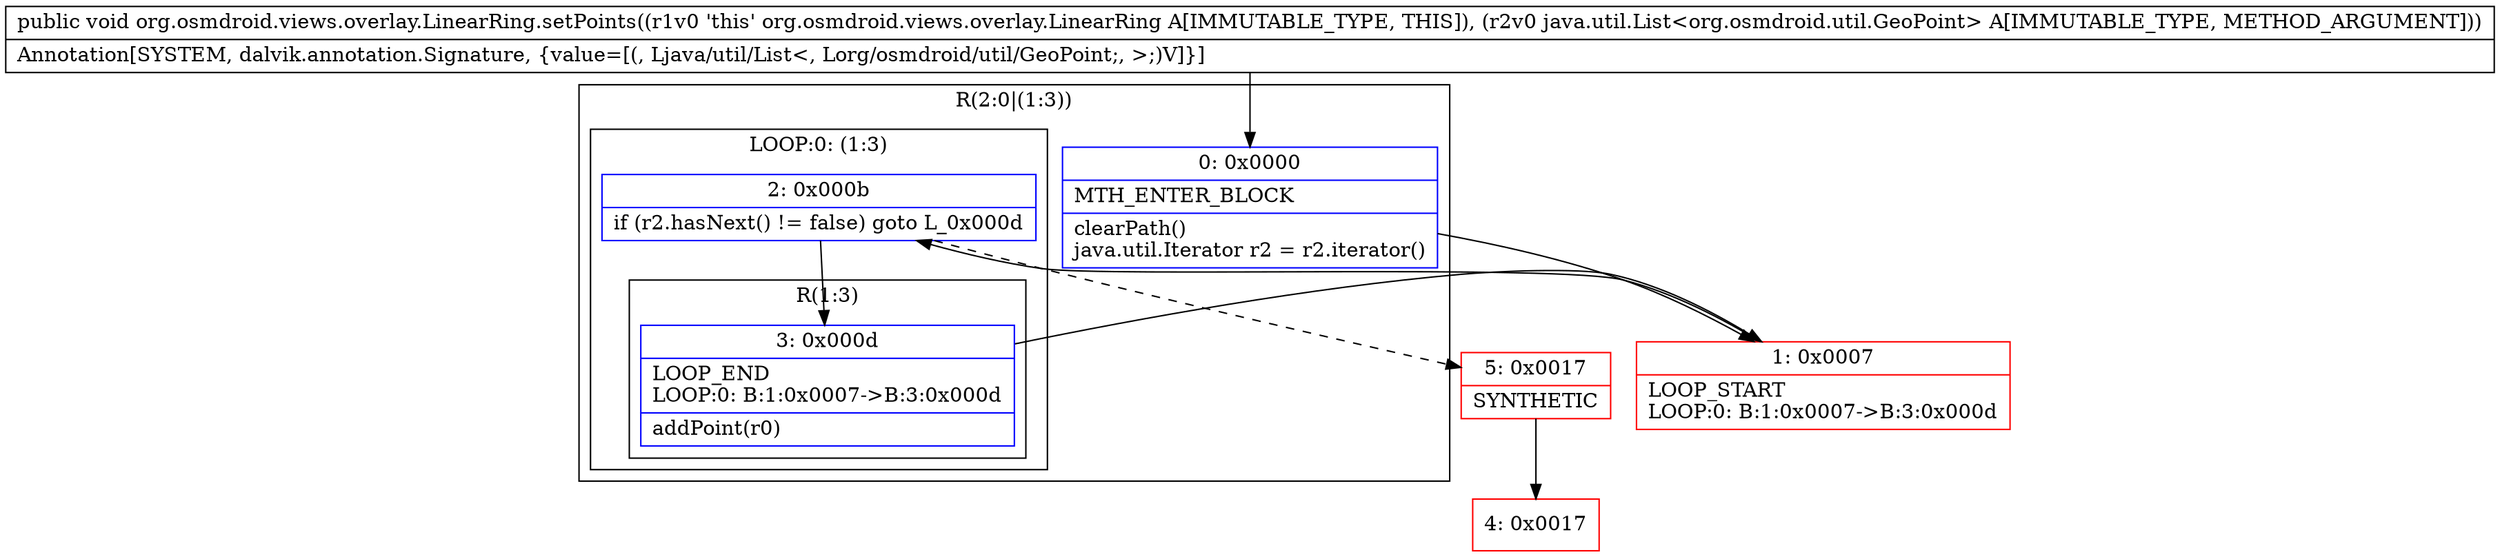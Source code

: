 digraph "CFG fororg.osmdroid.views.overlay.LinearRing.setPoints(Ljava\/util\/List;)V" {
subgraph cluster_Region_1237158152 {
label = "R(2:0|(1:3))";
node [shape=record,color=blue];
Node_0 [shape=record,label="{0\:\ 0x0000|MTH_ENTER_BLOCK\l|clearPath()\ljava.util.Iterator r2 = r2.iterator()\l}"];
subgraph cluster_LoopRegion_1231100873 {
label = "LOOP:0: (1:3)";
node [shape=record,color=blue];
Node_2 [shape=record,label="{2\:\ 0x000b|if (r2.hasNext() != false) goto L_0x000d\l}"];
subgraph cluster_Region_798454745 {
label = "R(1:3)";
node [shape=record,color=blue];
Node_3 [shape=record,label="{3\:\ 0x000d|LOOP_END\lLOOP:0: B:1:0x0007\-\>B:3:0x000d\l|addPoint(r0)\l}"];
}
}
}
Node_1 [shape=record,color=red,label="{1\:\ 0x0007|LOOP_START\lLOOP:0: B:1:0x0007\-\>B:3:0x000d\l}"];
Node_4 [shape=record,color=red,label="{4\:\ 0x0017}"];
Node_5 [shape=record,color=red,label="{5\:\ 0x0017|SYNTHETIC\l}"];
MethodNode[shape=record,label="{public void org.osmdroid.views.overlay.LinearRing.setPoints((r1v0 'this' org.osmdroid.views.overlay.LinearRing A[IMMUTABLE_TYPE, THIS]), (r2v0 java.util.List\<org.osmdroid.util.GeoPoint\> A[IMMUTABLE_TYPE, METHOD_ARGUMENT]))  | Annotation[SYSTEM, dalvik.annotation.Signature, \{value=[(, Ljava\/util\/List\<, Lorg\/osmdroid\/util\/GeoPoint;, \>;)V]\}]\l}"];
MethodNode -> Node_0;
Node_0 -> Node_1;
Node_2 -> Node_3;
Node_2 -> Node_5[style=dashed];
Node_3 -> Node_1;
Node_1 -> Node_2;
Node_5 -> Node_4;
}

